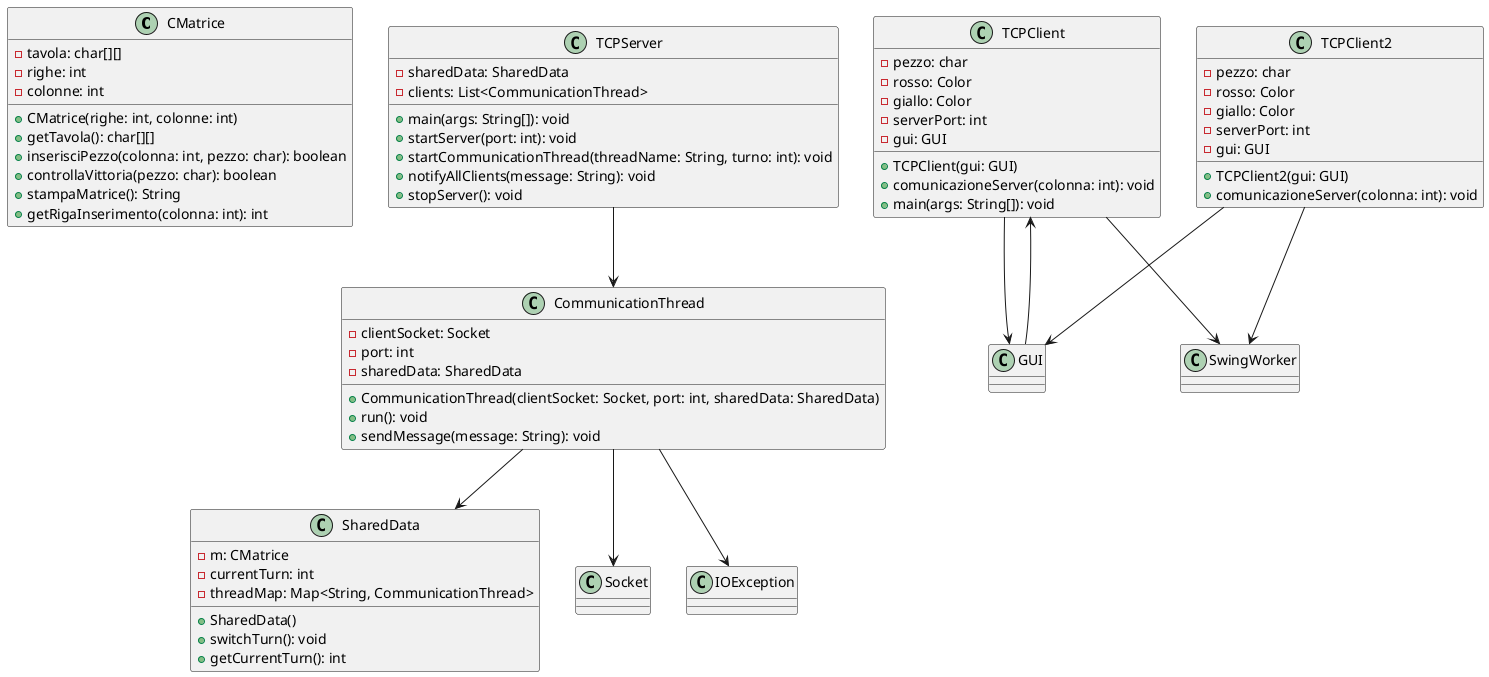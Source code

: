 @startuml

class CMatrice {
  - tavola: char[][]
  - righe: int
  - colonne: int

  + CMatrice(righe: int, colonne: int)
  + getTavola(): char[][]
  + inserisciPezzo(colonna: int, pezzo: char): boolean
  + controllaVittoria(pezzo: char): boolean
  + stampaMatrice(): String
  + getRigaInserimento(colonna: int): int
}

class SharedData {
  - m: CMatrice
  - currentTurn: int
  - threadMap: Map<String, CommunicationThread>

  + SharedData()
  + switchTurn(): void
  + getCurrentTurn(): int
}

class CommunicationThread {
  - clientSocket: Socket
  - port: int
  - sharedData: SharedData

  + CommunicationThread(clientSocket: Socket, port: int, sharedData: SharedData)
  + run(): void
  + sendMessage(message: String): void
}

class TCPServer {
  - sharedData: SharedData
  - clients: List<CommunicationThread>

  + main(args: String[]): void
  + startServer(port: int): void
  + startCommunicationThread(threadName: String, turno: int): void
  + notifyAllClients(message: String): void
  + stopServer(): void
}

class TCPClient {
  - pezzo: char
  - rosso: Color
  - giallo: Color
  - serverPort: int
  - gui: GUI

  + TCPClient(gui: GUI)
  + comunicazioneServer(colonna: int): void
  + main(args: String[]): void
}

GUI --> TCPClient
TCPClient --> GUI
TCPClient --> SwingWorker
TCPServer --> CommunicationThread
CommunicationThread --> Socket
CommunicationThread --> SharedData
CommunicationThread --> IOException

class TCPClient2 {
  - pezzo: char
  - rosso: Color
  - giallo: Color
  - serverPort: int
  - gui: GUI

  + TCPClient2(gui: GUI)
  + comunicazioneServer(colonna: int): void
}

TCPClient2 --> GUI
TCPClient2 --> SwingWorker

@enduml
